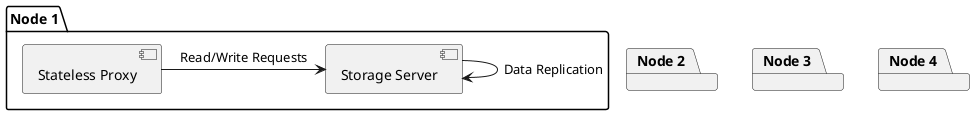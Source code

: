 @startuml Architecture

package "Node 1" {
    [Stateless Proxy]
    [Storage Server]
}

package "Node 2" {
    [Stateless Proxy]
    [Storage Server]
}

package "Node 3" {
    [Stateless Proxy]
    [Storage Server]
}

package "Node 4" {
    [Stateless Proxy]
    [Storage Server]
}

[Stateless Proxy] -> [Storage Server] : Read/Write Requests
[Storage Server] -> [Storage Server] : Data Replication

@enduml
